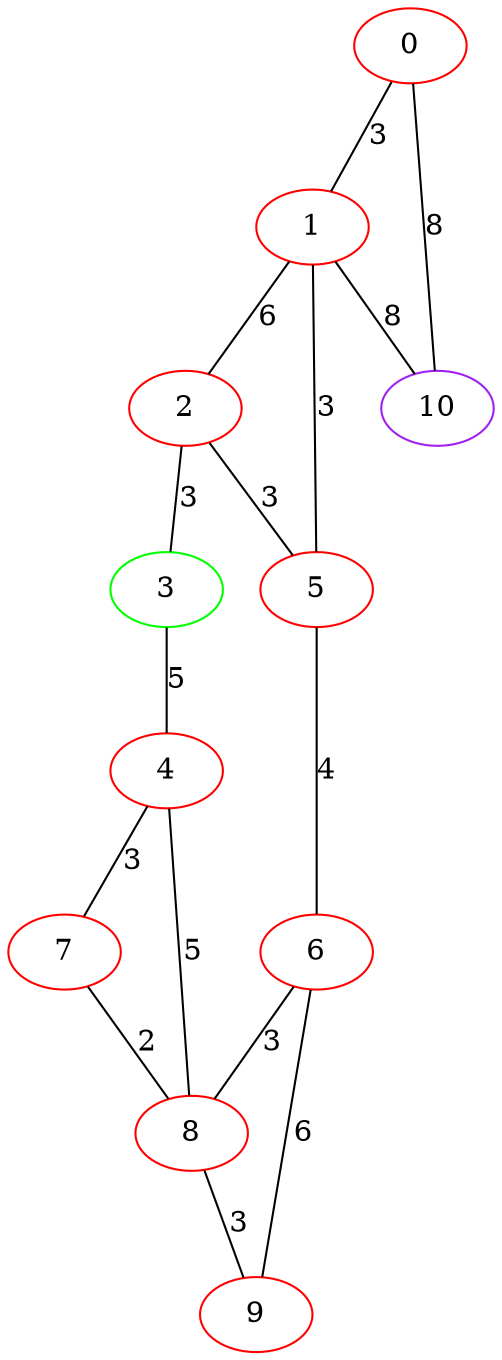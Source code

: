 graph "" {
0 [color=red, weight=1];
1 [color=red, weight=1];
2 [color=red, weight=1];
3 [color=green, weight=2];
4 [color=red, weight=1];
5 [color=red, weight=1];
6 [color=red, weight=1];
7 [color=red, weight=1];
8 [color=red, weight=1];
9 [color=red, weight=1];
10 [color=purple, weight=4];
0 -- 1  [key=0, label=3];
0 -- 10  [key=0, label=8];
1 -- 2  [key=0, label=6];
1 -- 10  [key=0, label=8];
1 -- 5  [key=0, label=3];
2 -- 3  [key=0, label=3];
2 -- 5  [key=0, label=3];
3 -- 4  [key=0, label=5];
4 -- 8  [key=0, label=5];
4 -- 7  [key=0, label=3];
5 -- 6  [key=0, label=4];
6 -- 8  [key=0, label=3];
6 -- 9  [key=0, label=6];
7 -- 8  [key=0, label=2];
8 -- 9  [key=0, label=3];
}
